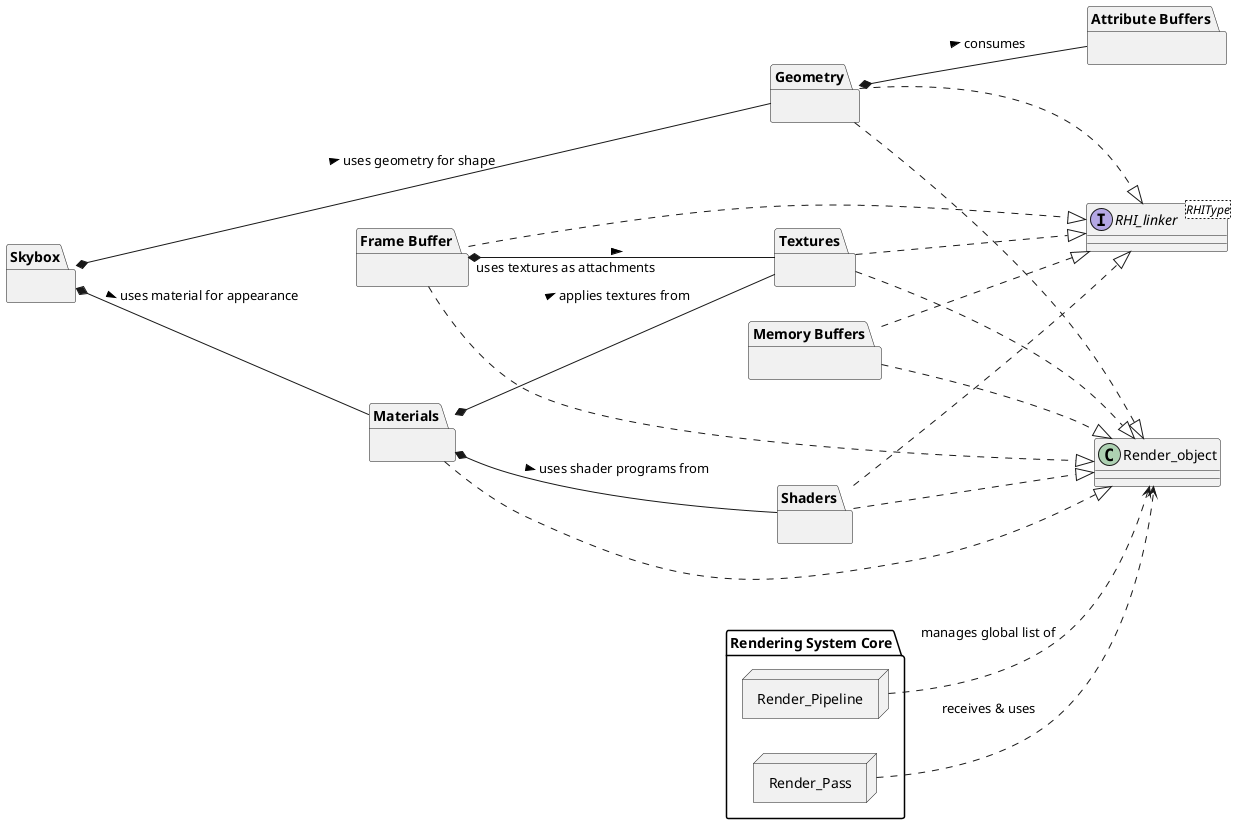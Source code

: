 @startuml

left to right direction

class "Render_object" as RO {}

interface "RHI_linker<RHIType>" as RHI_L

package "Attribute Buffers" as Pkg_AB {

}

package "Memory Buffers" as Pkg_MB {

}

Pkg_MB ..|> RO
Pkg_MB ..|> RHI_L

package "Geometry" as Pkg_G {

}

Pkg_G ..|> RO
Pkg_G ..|> RHI_L
Pkg_G *-- Pkg_AB : consumes >

package "Shaders" as Pkg_S {
  
}
Pkg_S ..|> RO  
Pkg_S ..|> RHI_L 

package "Textures" as Pkg_T {
 
}
Pkg_T ..|> RO
Pkg_T ..|> RHI_L

package "Materials" as Pkg_M {
  
}
Pkg_M ..|> RO
Pkg_M *-- Pkg_S : uses shader programs from >
Pkg_M *-- Pkg_T : applies textures from >

package "Frame Buffer" as Pkg_FB {
  
}
Pkg_FB ..|> RO
Pkg_FB ..|> RHI_L
Pkg_FB *-- Pkg_T : "uses textures as attachments" >

package "Skybox" as Pkg_Sky {
  
}
Pkg_Sky *-- Pkg_G : uses geometry for shape >
Pkg_Sky *-- Pkg_M : uses material for appearance >

' System Context (derived from the initial description of Render_object)
package "Rendering System Core" as Pkg_RenderSystem {
    node "Render_Pipeline" as RP {

    }
    node "Render_Pass" as RPass {

    }
}
RP ..> RO : "manages global list of"
RPass ..> RO : "receives & uses"

@enduml